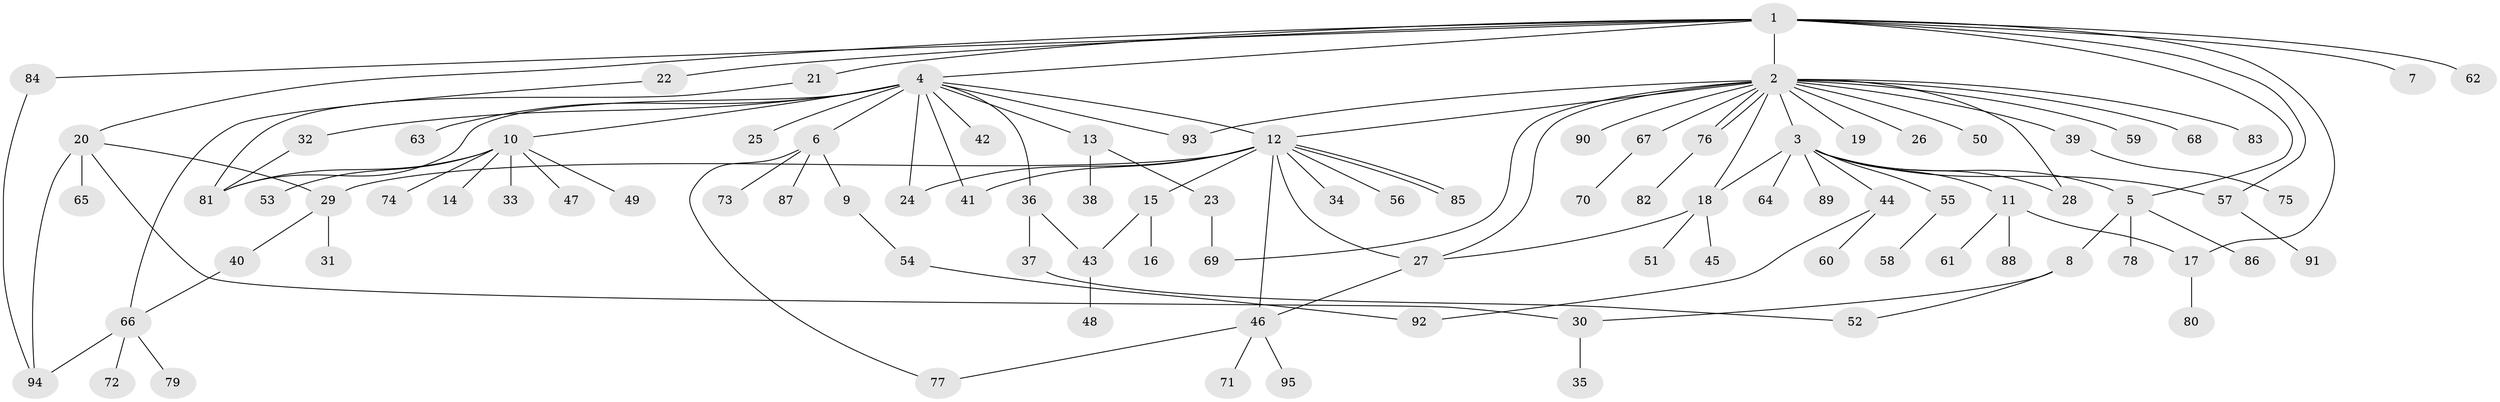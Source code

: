 // coarse degree distribution, {1: 0.3541666666666667, 3: 0.1875, 4: 0.0625, 2: 0.2708333333333333, 8: 0.041666666666666664, 11: 0.020833333333333332, 6: 0.020833333333333332, 9: 0.020833333333333332, 16: 0.020833333333333332}
// Generated by graph-tools (version 1.1) at 2025/36/03/04/25 23:36:44]
// undirected, 95 vertices, 121 edges
graph export_dot {
  node [color=gray90,style=filled];
  1;
  2;
  3;
  4;
  5;
  6;
  7;
  8;
  9;
  10;
  11;
  12;
  13;
  14;
  15;
  16;
  17;
  18;
  19;
  20;
  21;
  22;
  23;
  24;
  25;
  26;
  27;
  28;
  29;
  30;
  31;
  32;
  33;
  34;
  35;
  36;
  37;
  38;
  39;
  40;
  41;
  42;
  43;
  44;
  45;
  46;
  47;
  48;
  49;
  50;
  51;
  52;
  53;
  54;
  55;
  56;
  57;
  58;
  59;
  60;
  61;
  62;
  63;
  64;
  65;
  66;
  67;
  68;
  69;
  70;
  71;
  72;
  73;
  74;
  75;
  76;
  77;
  78;
  79;
  80;
  81;
  82;
  83;
  84;
  85;
  86;
  87;
  88;
  89;
  90;
  91;
  92;
  93;
  94;
  95;
  1 -- 2;
  1 -- 4;
  1 -- 5;
  1 -- 7;
  1 -- 17;
  1 -- 20;
  1 -- 21;
  1 -- 22;
  1 -- 57;
  1 -- 62;
  1 -- 84;
  2 -- 3;
  2 -- 12;
  2 -- 18;
  2 -- 19;
  2 -- 26;
  2 -- 27;
  2 -- 28;
  2 -- 39;
  2 -- 50;
  2 -- 59;
  2 -- 67;
  2 -- 68;
  2 -- 69;
  2 -- 76;
  2 -- 76;
  2 -- 83;
  2 -- 90;
  2 -- 93;
  3 -- 5;
  3 -- 11;
  3 -- 18;
  3 -- 28;
  3 -- 44;
  3 -- 55;
  3 -- 57;
  3 -- 64;
  3 -- 89;
  4 -- 6;
  4 -- 10;
  4 -- 12;
  4 -- 13;
  4 -- 24;
  4 -- 25;
  4 -- 32;
  4 -- 36;
  4 -- 41;
  4 -- 42;
  4 -- 63;
  4 -- 81;
  4 -- 93;
  5 -- 8;
  5 -- 78;
  5 -- 86;
  6 -- 9;
  6 -- 73;
  6 -- 77;
  6 -- 87;
  8 -- 30;
  8 -- 52;
  9 -- 54;
  10 -- 14;
  10 -- 33;
  10 -- 47;
  10 -- 49;
  10 -- 53;
  10 -- 74;
  10 -- 81;
  11 -- 17;
  11 -- 61;
  11 -- 88;
  12 -- 15;
  12 -- 24;
  12 -- 27;
  12 -- 29;
  12 -- 34;
  12 -- 41;
  12 -- 46;
  12 -- 56;
  12 -- 85;
  12 -- 85;
  13 -- 23;
  13 -- 38;
  15 -- 16;
  15 -- 43;
  17 -- 80;
  18 -- 27;
  18 -- 45;
  18 -- 51;
  20 -- 29;
  20 -- 30;
  20 -- 65;
  20 -- 94;
  21 -- 81;
  22 -- 66;
  23 -- 69;
  27 -- 46;
  29 -- 31;
  29 -- 40;
  30 -- 35;
  32 -- 81;
  36 -- 37;
  36 -- 43;
  37 -- 52;
  39 -- 75;
  40 -- 66;
  43 -- 48;
  44 -- 60;
  44 -- 92;
  46 -- 71;
  46 -- 77;
  46 -- 95;
  54 -- 92;
  55 -- 58;
  57 -- 91;
  66 -- 72;
  66 -- 79;
  66 -- 94;
  67 -- 70;
  76 -- 82;
  84 -- 94;
}
